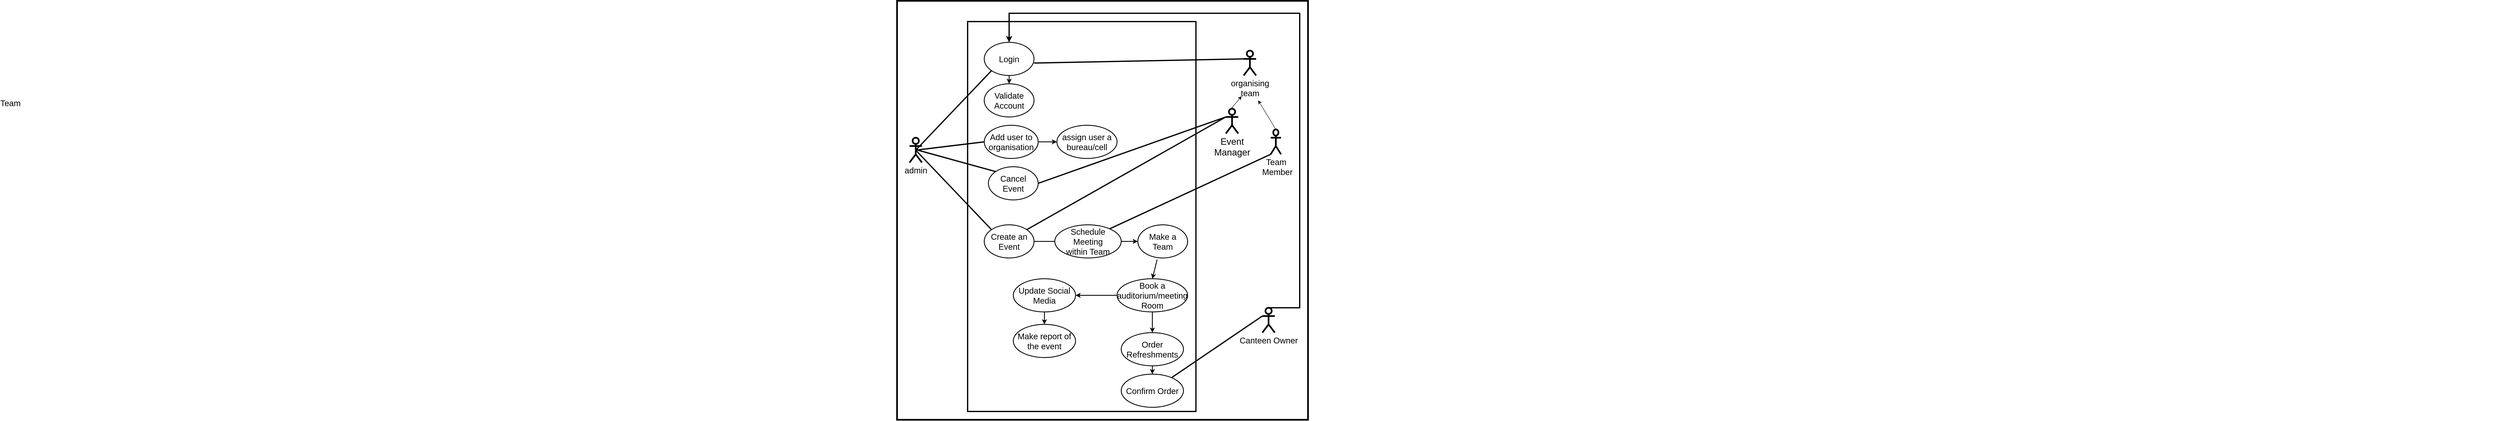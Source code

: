 <mxfile version="17.1.3" type="github">
  <diagram id="72xdUwbH5XGnH5m5ktAG" name="Page-1">
    <mxGraphModel dx="3414" dy="1063" grid="1" gridSize="10" guides="1" tooltips="1" connect="1" arrows="1" fold="1" page="1" pageScale="1" pageWidth="850" pageHeight="1100" math="0" shadow="0">
      <root>
        <mxCell id="0" />
        <mxCell id="1" parent="0" />
        <mxCell id="xTvyXRYa4b6-l9Pv-uVp-2" value="" style="rounded=0;whiteSpace=wrap;html=1;strokeWidth=4;" parent="1" vertex="1">
          <mxGeometry x="350" y="470" width="990" height="1010" as="geometry" />
        </mxCell>
        <mxCell id="xTvyXRYa4b6-l9Pv-uVp-1" value="admin&lt;br style=&quot;font-size: 20px;&quot;&gt;" style="shape=umlActor;verticalLabelPosition=bottom;verticalAlign=top;html=1;outlineConnect=0;strokeWidth=4;fontSize=20;" parent="1" vertex="1">
          <mxGeometry x="380" y="800" width="30" height="60" as="geometry" />
        </mxCell>
        <mxCell id="m2_T-DbBgN0hlFFA3NLw-1" value="" style="ellipse;whiteSpace=wrap;html=1;" parent="1" vertex="1">
          <mxGeometry x="520" y="620" width="120" height="80" as="geometry" />
        </mxCell>
        <mxCell id="m2_T-DbBgN0hlFFA3NLw-3" value="" style="rounded=0;whiteSpace=wrap;html=1;strokeWidth=3;" parent="1" vertex="1">
          <mxGeometry x="520" y="520" width="550" height="940" as="geometry" />
        </mxCell>
        <mxCell id="N2GpOZxIEXrOJVGLXKo0-23" style="edgeStyle=orthogonalEdgeStyle;rounded=0;orthogonalLoop=1;jettySize=auto;html=1;exitX=0.5;exitY=1;exitDx=0;exitDy=0;entryX=0.5;entryY=0;entryDx=0;entryDy=0;strokeWidth=2;" parent="1" source="N2GpOZxIEXrOJVGLXKo0-2" target="N2GpOZxIEXrOJVGLXKo0-3" edge="1">
          <mxGeometry relative="1" as="geometry" />
        </mxCell>
        <mxCell id="N2GpOZxIEXrOJVGLXKo0-2" value="Login" style="ellipse;whiteSpace=wrap;html=1;strokeWidth=2;fontSize=20;" parent="1" vertex="1">
          <mxGeometry x="560" y="570" width="120" height="80" as="geometry" />
        </mxCell>
        <mxCell id="N2GpOZxIEXrOJVGLXKo0-3" value="Validate Account" style="ellipse;whiteSpace=wrap;html=1;strokeWidth=2;fontSize=20;" parent="1" vertex="1">
          <mxGeometry x="560" y="670" width="120" height="80" as="geometry" />
        </mxCell>
        <mxCell id="N2GpOZxIEXrOJVGLXKo0-30" style="edgeStyle=orthogonalEdgeStyle;rounded=0;orthogonalLoop=1;jettySize=auto;html=1;exitX=1;exitY=0.5;exitDx=0;exitDy=0;strokeWidth=2;startArrow=none;" parent="1" source="N2GpOZxIEXrOJVGLXKo0-27" target="N2GpOZxIEXrOJVGLXKo0-5" edge="1">
          <mxGeometry relative="1" as="geometry" />
        </mxCell>
        <mxCell id="N2GpOZxIEXrOJVGLXKo0-4" value="Create an Event" style="ellipse;whiteSpace=wrap;html=1;strokeWidth=2;fontSize=20;" parent="1" vertex="1">
          <mxGeometry x="560" y="1010" width="120" height="80" as="geometry" />
        </mxCell>
        <mxCell id="N2GpOZxIEXrOJVGLXKo0-34" style="rounded=0;orthogonalLoop=1;jettySize=auto;html=1;strokeWidth=2;exitX=0.388;exitY=1.046;exitDx=0;exitDy=0;entryX=0.5;entryY=0;entryDx=0;entryDy=0;exitPerimeter=0;" parent="1" source="N2GpOZxIEXrOJVGLXKo0-5" target="N2GpOZxIEXrOJVGLXKo0-6" edge="1">
          <mxGeometry relative="1" as="geometry" />
        </mxCell>
        <mxCell id="N2GpOZxIEXrOJVGLXKo0-5" value="Make a Team" style="ellipse;whiteSpace=wrap;html=1;strokeWidth=2;fontSize=20;" parent="1" vertex="1">
          <mxGeometry x="930" y="1010" width="120" height="80" as="geometry" />
        </mxCell>
        <mxCell id="N2GpOZxIEXrOJVGLXKo0-38" style="edgeStyle=orthogonalEdgeStyle;rounded=0;orthogonalLoop=1;jettySize=auto;html=1;exitX=0.5;exitY=1;exitDx=0;exitDy=0;entryX=0.5;entryY=0;entryDx=0;entryDy=0;strokeWidth=2;" parent="1" source="N2GpOZxIEXrOJVGLXKo0-6" target="N2GpOZxIEXrOJVGLXKo0-7" edge="1">
          <mxGeometry relative="1" as="geometry" />
        </mxCell>
        <mxCell id="xvBi3D_ek0O3-a3gkkc2-36" style="rounded=0;orthogonalLoop=1;jettySize=auto;html=1;entryX=1;entryY=0.5;entryDx=0;entryDy=0;strokeWidth=2;" parent="1" target="N2GpOZxIEXrOJVGLXKo0-26" edge="1">
          <mxGeometry relative="1" as="geometry">
            <mxPoint x="940" y="1180" as="sourcePoint" />
          </mxGeometry>
        </mxCell>
        <mxCell id="N2GpOZxIEXrOJVGLXKo0-6" value="Book a auditorium/meeting Room" style="ellipse;whiteSpace=wrap;html=1;strokeWidth=2;fontSize=20;" parent="1" vertex="1">
          <mxGeometry x="880" y="1140" width="170" height="80" as="geometry" />
        </mxCell>
        <mxCell id="xvBi3D_ek0O3-a3gkkc2-37" style="edgeStyle=orthogonalEdgeStyle;rounded=0;orthogonalLoop=1;jettySize=auto;html=1;exitX=0.5;exitY=1;exitDx=0;exitDy=0;entryX=0.5;entryY=0;entryDx=0;entryDy=0;strokeWidth=2;" parent="1" source="N2GpOZxIEXrOJVGLXKo0-7" target="xvBi3D_ek0O3-a3gkkc2-32" edge="1">
          <mxGeometry relative="1" as="geometry" />
        </mxCell>
        <mxCell id="N2GpOZxIEXrOJVGLXKo0-7" value="Order Refreshments" style="ellipse;whiteSpace=wrap;html=1;strokeWidth=2;fontSize=20;" parent="1" vertex="1">
          <mxGeometry x="890" y="1270" width="150" height="80" as="geometry" />
        </mxCell>
        <mxCell id="N2GpOZxIEXrOJVGLXKo0-9" value="organising&lt;br&gt;team&lt;br style=&quot;font-size: 20px&quot;&gt;Team&lt;span style=&quot;color: rgba(0 , 0 , 0 , 0) ; font-family: monospace ; font-size: 20px&quot;&gt;%3CmxGraphModel%3E%3Croot%3E%3CmxCell%20id%3D%220%22%2F%3E%3CmxCell%20id%3D%221%22%20parent%3D%220%22%2F%3E%3CmxCell%20id%3D%222%22%20value%3D%22admin%26lt%3Bbr%26gt%3B%22%20style%3D%22shape%3DumlActor%3BverticalLabelPosition%3Dbottom%3BverticalAlign%3Dtop%3Bhtml%3D1%3BoutlineConnect%3D0%3B%22%20vertex%3D%221%22%20parent%3D%221%22%3E%3CmxGeometry%20x%3D%22120%22%20y%3D%22370%22%20width%3D%2230%22%20height%3D%2260%22%20as%3D%22geometry%22%2F%3E%3C%2FmxCell%3E%3C%2Froot%3E%3C%2FmxGraphModel%3E&lt;/span&gt;" style="shape=umlActor;verticalLabelPosition=bottom;verticalAlign=top;html=1;outlineConnect=0;strokeWidth=4;fontSize=20;" parent="1" vertex="1">
          <mxGeometry x="1185" y="590" width="30" height="60" as="geometry" />
        </mxCell>
        <mxCell id="N2GpOZxIEXrOJVGLXKo0-11" value="Cancel Event" style="ellipse;whiteSpace=wrap;html=1;strokeWidth=2;fontSize=20;" parent="1" vertex="1">
          <mxGeometry x="570" y="870" width="120" height="80" as="geometry" />
        </mxCell>
        <mxCell id="xvBi3D_ek0O3-a3gkkc2-22" style="edgeStyle=orthogonalEdgeStyle;rounded=0;orthogonalLoop=1;jettySize=auto;html=1;exitX=1;exitY=0.5;exitDx=0;exitDy=0;entryX=0;entryY=0.5;entryDx=0;entryDy=0;strokeWidth=2;" parent="1" source="N2GpOZxIEXrOJVGLXKo0-20" target="xvBi3D_ek0O3-a3gkkc2-21" edge="1">
          <mxGeometry relative="1" as="geometry" />
        </mxCell>
        <mxCell id="N2GpOZxIEXrOJVGLXKo0-20" value="Add user to organisation" style="ellipse;whiteSpace=wrap;html=1;strokeWidth=2;fontSize=20;" parent="1" vertex="1">
          <mxGeometry x="560" y="770" width="130" height="80" as="geometry" />
        </mxCell>
        <mxCell id="N2GpOZxIEXrOJVGLXKo0-21" value="" style="endArrow=none;html=1;rounded=0;entryX=0;entryY=1;entryDx=0;entryDy=0;strokeWidth=3;" parent="1" target="N2GpOZxIEXrOJVGLXKo0-2" edge="1">
          <mxGeometry width="50" height="50" relative="1" as="geometry">
            <mxPoint x="395" y="830" as="sourcePoint" />
            <mxPoint x="560" y="600" as="targetPoint" />
          </mxGeometry>
        </mxCell>
        <mxCell id="N2GpOZxIEXrOJVGLXKo0-25" value="" style="endArrow=none;html=1;rounded=0;exitX=0.5;exitY=0.5;exitDx=0;exitDy=0;exitPerimeter=0;entryX=0;entryY=0.5;entryDx=0;entryDy=0;strokeWidth=3;" parent="1" source="xTvyXRYa4b6-l9Pv-uVp-1" target="N2GpOZxIEXrOJVGLXKo0-20" edge="1">
          <mxGeometry width="50" height="50" relative="1" as="geometry">
            <mxPoint x="770" y="1010" as="sourcePoint" />
            <mxPoint x="820" y="960" as="targetPoint" />
          </mxGeometry>
        </mxCell>
        <mxCell id="xvBi3D_ek0O3-a3gkkc2-3" style="edgeStyle=orthogonalEdgeStyle;rounded=0;orthogonalLoop=1;jettySize=auto;html=1;exitX=0.5;exitY=1;exitDx=0;exitDy=0;entryX=0.5;entryY=0;entryDx=0;entryDy=0;strokeWidth=2;" parent="1" source="N2GpOZxIEXrOJVGLXKo0-26" target="xvBi3D_ek0O3-a3gkkc2-2" edge="1">
          <mxGeometry relative="1" as="geometry" />
        </mxCell>
        <mxCell id="N2GpOZxIEXrOJVGLXKo0-26" value="Update Social Media" style="ellipse;whiteSpace=wrap;html=1;strokeWidth=2;fontSize=20;" parent="1" vertex="1">
          <mxGeometry x="630" y="1140" width="150" height="80" as="geometry" />
        </mxCell>
        <mxCell id="N2GpOZxIEXrOJVGLXKo0-40" value="" style="endArrow=none;html=1;rounded=0;exitX=0.5;exitY=0.5;exitDx=0;exitDy=0;exitPerimeter=0;entryX=0;entryY=0;entryDx=0;entryDy=0;strokeWidth=3;" parent="1" source="xTvyXRYa4b6-l9Pv-uVp-1" target="N2GpOZxIEXrOJVGLXKo0-4" edge="1">
          <mxGeometry width="50" height="50" relative="1" as="geometry">
            <mxPoint x="520" y="930" as="sourcePoint" />
            <mxPoint x="570" y="880" as="targetPoint" />
          </mxGeometry>
        </mxCell>
        <mxCell id="N2GpOZxIEXrOJVGLXKo0-41" value="" style="endArrow=none;html=1;rounded=0;entryX=0;entryY=0;entryDx=0;entryDy=0;strokeWidth=3;" parent="1" target="N2GpOZxIEXrOJVGLXKo0-11" edge="1">
          <mxGeometry width="50" height="50" relative="1" as="geometry">
            <mxPoint x="400" y="830" as="sourcePoint" />
            <mxPoint x="560" y="1120" as="targetPoint" />
          </mxGeometry>
        </mxCell>
        <mxCell id="xvBi3D_ek0O3-a3gkkc2-2" value="Make report of the event" style="ellipse;whiteSpace=wrap;html=1;strokeWidth=2;fontSize=20;" parent="1" vertex="1">
          <mxGeometry x="630" y="1250" width="150" height="80" as="geometry" />
        </mxCell>
        <mxCell id="xvBi3D_ek0O3-a3gkkc2-4" value="Event &lt;br&gt;Manager" style="shape=umlActor;verticalLabelPosition=bottom;verticalAlign=top;html=1;outlineConnect=0;strokeWidth=4;fontSize=22;" parent="1" vertex="1">
          <mxGeometry x="1142" y="730" width="30" height="60" as="geometry" />
        </mxCell>
        <mxCell id="xvBi3D_ek0O3-a3gkkc2-8" value="" style="endArrow=classic;html=1;rounded=0;" parent="1" edge="1">
          <mxGeometry width="50" height="50" relative="1" as="geometry">
            <mxPoint x="1155" y="730" as="sourcePoint" />
            <mxPoint x="1180" y="700" as="targetPoint" />
          </mxGeometry>
        </mxCell>
        <mxCell id="xvBi3D_ek0O3-a3gkkc2-9" value="Team&lt;br&gt;&amp;nbsp;Member" style="shape=umlActor;verticalLabelPosition=bottom;verticalAlign=top;html=1;outlineConnect=0;strokeWidth=4;fontSize=20;" parent="1" vertex="1">
          <mxGeometry x="1250" y="780" width="25" height="60" as="geometry" />
        </mxCell>
        <mxCell id="xvBi3D_ek0O3-a3gkkc2-14" value="" style="endArrow=classic;html=1;rounded=0;exitX=0.5;exitY=0;exitDx=0;exitDy=0;exitPerimeter=0;" parent="1" source="xvBi3D_ek0O3-a3gkkc2-9" edge="1">
          <mxGeometry width="50" height="50" relative="1" as="geometry">
            <mxPoint x="1165" y="740" as="sourcePoint" />
            <mxPoint x="1220" y="710" as="targetPoint" />
          </mxGeometry>
        </mxCell>
        <mxCell id="xvBi3D_ek0O3-a3gkkc2-19" value="" style="endArrow=none;html=1;rounded=0;entryX=0;entryY=0.333;entryDx=0;entryDy=0;entryPerimeter=0;strokeWidth=3;" parent="1" target="N2GpOZxIEXrOJVGLXKo0-9" edge="1">
          <mxGeometry width="50" height="50" relative="1" as="geometry">
            <mxPoint x="680" y="620" as="sourcePoint" />
            <mxPoint x="730" y="570" as="targetPoint" />
          </mxGeometry>
        </mxCell>
        <mxCell id="xvBi3D_ek0O3-a3gkkc2-21" value="assign user a bureau/cell" style="ellipse;whiteSpace=wrap;html=1;strokeWidth=2;fontSize=20;" parent="1" vertex="1">
          <mxGeometry x="735" y="770" width="145" height="80" as="geometry" />
        </mxCell>
        <mxCell id="xvBi3D_ek0O3-a3gkkc2-25" value="" style="endArrow=none;html=1;rounded=0;exitX=1;exitY=0;exitDx=0;exitDy=0;entryX=0;entryY=0.333;entryDx=0;entryDy=0;entryPerimeter=0;strokeWidth=3;" parent="1" source="N2GpOZxIEXrOJVGLXKo0-4" target="xvBi3D_ek0O3-a3gkkc2-4" edge="1">
          <mxGeometry width="50" height="50" relative="1" as="geometry">
            <mxPoint x="590" y="970" as="sourcePoint" />
            <mxPoint x="640" y="920" as="targetPoint" />
          </mxGeometry>
        </mxCell>
        <mxCell id="xvBi3D_ek0O3-a3gkkc2-26" value="" style="endArrow=none;html=1;rounded=0;entryX=0;entryY=1;entryDx=0;entryDy=0;entryPerimeter=0;strokeWidth=3;" parent="1" target="xvBi3D_ek0O3-a3gkkc2-9" edge="1">
          <mxGeometry width="50" height="50" relative="1" as="geometry">
            <mxPoint x="840" y="1030" as="sourcePoint" />
            <mxPoint x="920" y="860" as="targetPoint" />
            <Array as="points" />
          </mxGeometry>
        </mxCell>
        <mxCell id="xvBi3D_ek0O3-a3gkkc2-42" style="edgeStyle=orthogonalEdgeStyle;rounded=0;orthogonalLoop=1;jettySize=auto;html=1;exitX=0.5;exitY=0;exitDx=0;exitDy=0;exitPerimeter=0;entryX=0.5;entryY=0;entryDx=0;entryDy=0;strokeWidth=3;" parent="1" source="xvBi3D_ek0O3-a3gkkc2-27" target="N2GpOZxIEXrOJVGLXKo0-2" edge="1">
          <mxGeometry relative="1" as="geometry">
            <Array as="points">
              <mxPoint x="1320" y="1210" />
              <mxPoint x="1320" y="500" />
              <mxPoint x="620" y="500" />
            </Array>
          </mxGeometry>
        </mxCell>
        <mxCell id="xvBi3D_ek0O3-a3gkkc2-27" value="Canteen Owner" style="shape=umlActor;verticalLabelPosition=bottom;verticalAlign=top;html=1;outlineConnect=0;strokeWidth=4;fontSize=20;" parent="1" vertex="1">
          <mxGeometry x="1230" y="1210" width="30" height="60" as="geometry" />
        </mxCell>
        <mxCell id="xvBi3D_ek0O3-a3gkkc2-32" value="Confirm Order" style="ellipse;whiteSpace=wrap;html=1;strokeWidth=2;fontSize=20;" parent="1" vertex="1">
          <mxGeometry x="890" y="1370" width="150" height="80" as="geometry" />
        </mxCell>
        <mxCell id="xvBi3D_ek0O3-a3gkkc2-39" value="" style="endArrow=none;html=1;rounded=0;entryX=0;entryY=0.333;entryDx=0;entryDy=0;entryPerimeter=0;strokeWidth=3;" parent="1" source="xvBi3D_ek0O3-a3gkkc2-32" target="xvBi3D_ek0O3-a3gkkc2-27" edge="1">
          <mxGeometry width="50" height="50" relative="1" as="geometry">
            <mxPoint x="770" y="1150" as="sourcePoint" />
            <mxPoint x="820" y="1100" as="targetPoint" />
          </mxGeometry>
        </mxCell>
        <mxCell id="xvBi3D_ek0O3-a3gkkc2-41" value="" style="endArrow=none;html=1;rounded=0;entryX=0;entryY=0.333;entryDx=0;entryDy=0;entryPerimeter=0;strokeWidth=3;exitX=1;exitY=0.5;exitDx=0;exitDy=0;" parent="1" target="xvBi3D_ek0O3-a3gkkc2-4" edge="1" source="N2GpOZxIEXrOJVGLXKo0-11">
          <mxGeometry width="50" height="50" relative="1" as="geometry">
            <mxPoint x="670" y="980" as="sourcePoint" />
            <mxPoint x="720" y="930" as="targetPoint" />
          </mxGeometry>
        </mxCell>
        <mxCell id="N2GpOZxIEXrOJVGLXKo0-27" value="Schedule Meeting&lt;br style=&quot;font-size: 20px;&quot;&gt;within Team" style="ellipse;whiteSpace=wrap;html=1;strokeWidth=2;fontSize=20;" parent="1" vertex="1">
          <mxGeometry x="730" y="1010" width="160" height="80" as="geometry" />
        </mxCell>
        <mxCell id="erEggMbfo1zzaU42bNl_-2" value="" style="edgeStyle=orthogonalEdgeStyle;rounded=0;orthogonalLoop=1;jettySize=auto;html=1;exitX=1;exitY=0.5;exitDx=0;exitDy=0;strokeWidth=2;endArrow=none;" edge="1" parent="1" source="N2GpOZxIEXrOJVGLXKo0-4" target="N2GpOZxIEXrOJVGLXKo0-27">
          <mxGeometry relative="1" as="geometry">
            <mxPoint x="680" y="1050" as="sourcePoint" />
            <mxPoint x="810" y="1220" as="targetPoint" />
          </mxGeometry>
        </mxCell>
      </root>
    </mxGraphModel>
  </diagram>
</mxfile>
